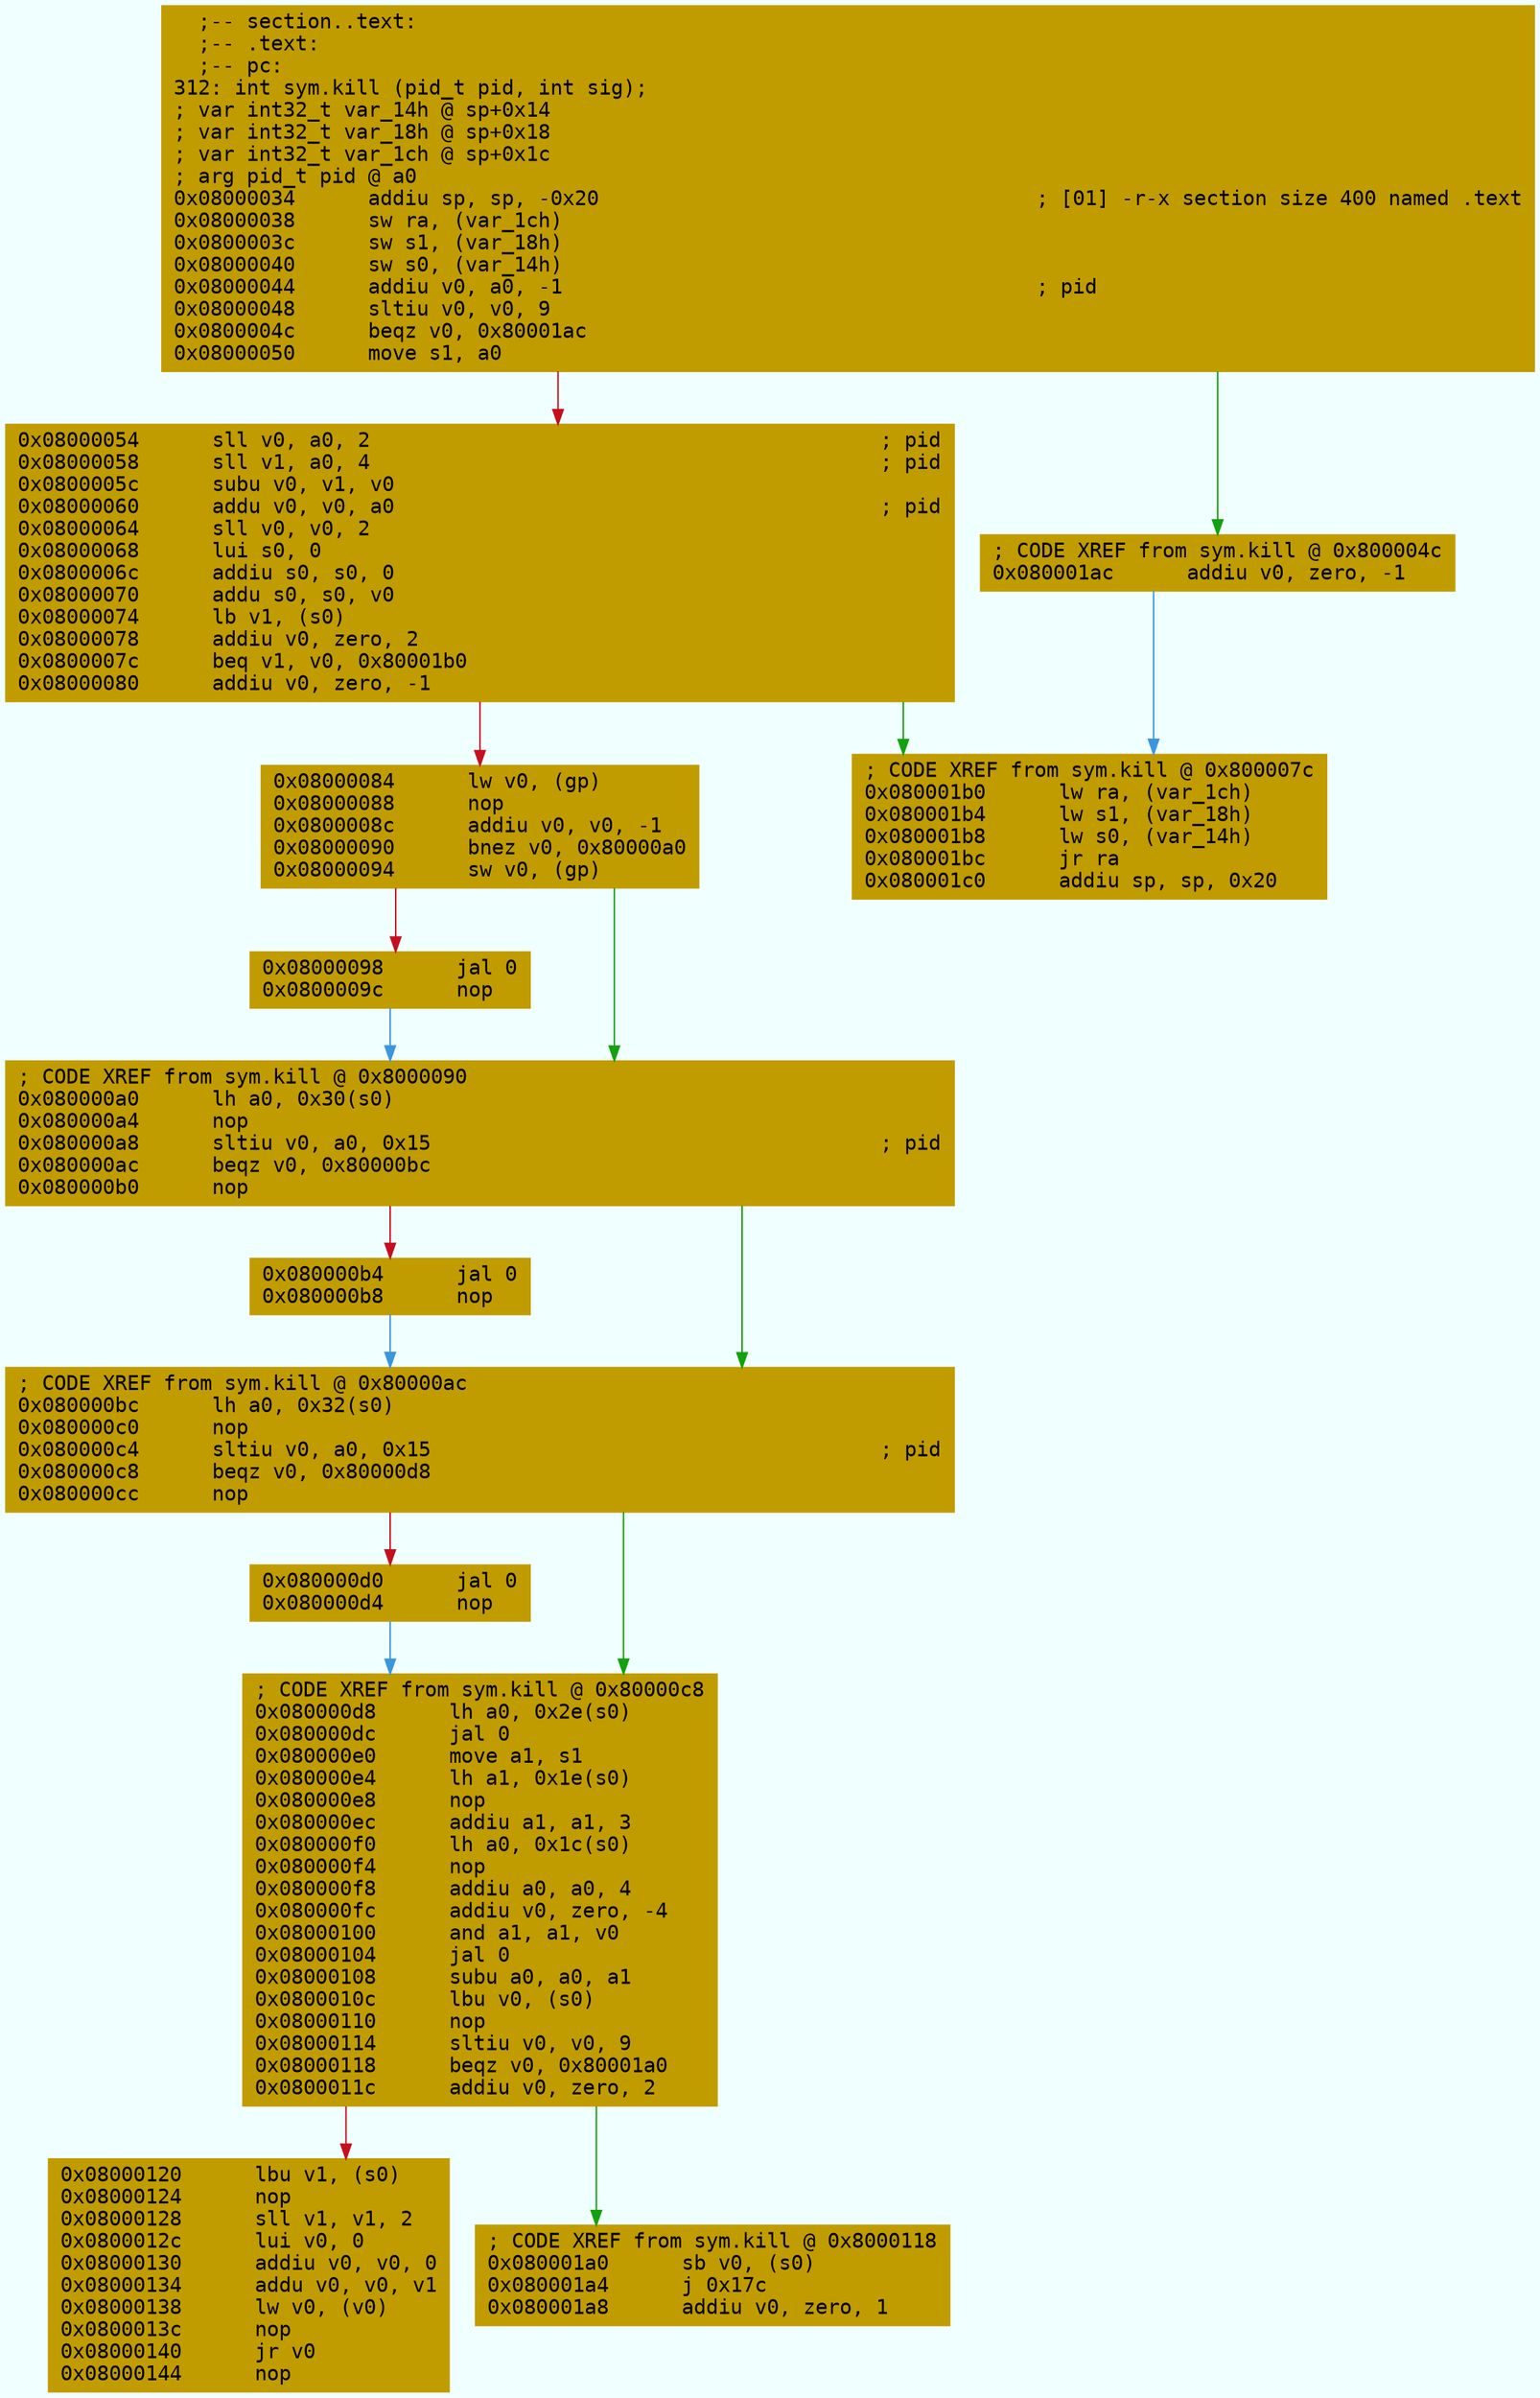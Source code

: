 digraph code {
	graph [bgcolor=azure fontsize=8 fontname="Courier" splines="ortho"];
	node [fillcolor=gray style=filled shape=box];
	edge [arrowhead="normal"];
	"0x08000034" [URL="sym.kill/0x08000034", fillcolor="#c19c00",color="#c19c00", fontname="Courier",label="  ;-- section..text:\l  ;-- .text:\l  ;-- pc:\l312: int sym.kill (pid_t pid, int sig);\l; var int32_t var_14h @ sp+0x14\l; var int32_t var_18h @ sp+0x18\l; var int32_t var_1ch @ sp+0x1c\l; arg pid_t pid @ a0\l0x08000034      addiu sp, sp, -0x20                                    ; [01] -r-x section size 400 named .text\l0x08000038      sw ra, (var_1ch)\l0x0800003c      sw s1, (var_18h)\l0x08000040      sw s0, (var_14h)\l0x08000044      addiu v0, a0, -1                                       ; pid\l0x08000048      sltiu v0, v0, 9\l0x0800004c      beqz v0, 0x80001ac\l0x08000050      move s1, a0\l"]
	"0x08000054" [URL="sym.kill/0x08000054", fillcolor="#c19c00",color="#c19c00", fontname="Courier",label="0x08000054      sll v0, a0, 2                                          ; pid\l0x08000058      sll v1, a0, 4                                          ; pid\l0x0800005c      subu v0, v1, v0\l0x08000060      addu v0, v0, a0                                        ; pid\l0x08000064      sll v0, v0, 2\l0x08000068      lui s0, 0\l0x0800006c      addiu s0, s0, 0\l0x08000070      addu s0, s0, v0\l0x08000074      lb v1, (s0)\l0x08000078      addiu v0, zero, 2\l0x0800007c      beq v1, v0, 0x80001b0\l0x08000080      addiu v0, zero, -1\l"]
	"0x08000084" [URL="sym.kill/0x08000084", fillcolor="#c19c00",color="#c19c00", fontname="Courier",label="0x08000084      lw v0, (gp)\l0x08000088      nop\l0x0800008c      addiu v0, v0, -1\l0x08000090      bnez v0, 0x80000a0\l0x08000094      sw v0, (gp)\l"]
	"0x08000098" [URL="sym.kill/0x08000098", fillcolor="#c19c00",color="#c19c00", fontname="Courier",label="0x08000098      jal 0\l0x0800009c      nop\l"]
	"0x080000a0" [URL="sym.kill/0x080000a0", fillcolor="#c19c00",color="#c19c00", fontname="Courier",label="; CODE XREF from sym.kill @ 0x8000090\l0x080000a0      lh a0, 0x30(s0)\l0x080000a4      nop\l0x080000a8      sltiu v0, a0, 0x15                                     ; pid\l0x080000ac      beqz v0, 0x80000bc\l0x080000b0      nop\l"]
	"0x080000b4" [URL="sym.kill/0x080000b4", fillcolor="#c19c00",color="#c19c00", fontname="Courier",label="0x080000b4      jal 0\l0x080000b8      nop\l"]
	"0x080000bc" [URL="sym.kill/0x080000bc", fillcolor="#c19c00",color="#c19c00", fontname="Courier",label="; CODE XREF from sym.kill @ 0x80000ac\l0x080000bc      lh a0, 0x32(s0)\l0x080000c0      nop\l0x080000c4      sltiu v0, a0, 0x15                                     ; pid\l0x080000c8      beqz v0, 0x80000d8\l0x080000cc      nop\l"]
	"0x080000d0" [URL="sym.kill/0x080000d0", fillcolor="#c19c00",color="#c19c00", fontname="Courier",label="0x080000d0      jal 0\l0x080000d4      nop\l"]
	"0x080000d8" [URL="sym.kill/0x080000d8", fillcolor="#c19c00",color="#c19c00", fontname="Courier",label="; CODE XREF from sym.kill @ 0x80000c8\l0x080000d8      lh a0, 0x2e(s0)\l0x080000dc      jal 0\l0x080000e0      move a1, s1\l0x080000e4      lh a1, 0x1e(s0)\l0x080000e8      nop\l0x080000ec      addiu a1, a1, 3\l0x080000f0      lh a0, 0x1c(s0)\l0x080000f4      nop\l0x080000f8      addiu a0, a0, 4\l0x080000fc      addiu v0, zero, -4\l0x08000100      and a1, a1, v0\l0x08000104      jal 0\l0x08000108      subu a0, a0, a1\l0x0800010c      lbu v0, (s0)\l0x08000110      nop\l0x08000114      sltiu v0, v0, 9\l0x08000118      beqz v0, 0x80001a0\l0x0800011c      addiu v0, zero, 2\l"]
	"0x08000120" [URL="sym.kill/0x08000120", fillcolor="#c19c00",color="#c19c00", fontname="Courier",label="0x08000120      lbu v1, (s0)\l0x08000124      nop\l0x08000128      sll v1, v1, 2\l0x0800012c      lui v0, 0\l0x08000130      addiu v0, v0, 0\l0x08000134      addu v0, v0, v1\l0x08000138      lw v0, (v0)\l0x0800013c      nop\l0x08000140      jr v0\l0x08000144      nop\l"]
	"0x080001a0" [URL="sym.kill/0x080001a0", fillcolor="#c19c00",color="#c19c00", fontname="Courier",label="; CODE XREF from sym.kill @ 0x8000118\l0x080001a0      sb v0, (s0)\l0x080001a4      j 0x17c\l0x080001a8      addiu v0, zero, 1\l"]
	"0x080001ac" [URL="sym.kill/0x080001ac", fillcolor="#c19c00",color="#c19c00", fontname="Courier",label="; CODE XREF from sym.kill @ 0x800004c\l0x080001ac      addiu v0, zero, -1\l"]
	"0x080001b0" [URL="sym.kill/0x080001b0", fillcolor="#c19c00",color="#c19c00", fontname="Courier",label="; CODE XREF from sym.kill @ 0x800007c\l0x080001b0      lw ra, (var_1ch)\l0x080001b4      lw s1, (var_18h)\l0x080001b8      lw s0, (var_14h)\l0x080001bc      jr ra\l0x080001c0      addiu sp, sp, 0x20\l"]
        "0x08000034" -> "0x080001ac" [color="#13a10e"];
        "0x08000034" -> "0x08000054" [color="#c50f1f"];
        "0x08000054" -> "0x080001b0" [color="#13a10e"];
        "0x08000054" -> "0x08000084" [color="#c50f1f"];
        "0x08000084" -> "0x080000a0" [color="#13a10e"];
        "0x08000084" -> "0x08000098" [color="#c50f1f"];
        "0x08000098" -> "0x080000a0" [color="#3a96dd"];
        "0x080000a0" -> "0x080000bc" [color="#13a10e"];
        "0x080000a0" -> "0x080000b4" [color="#c50f1f"];
        "0x080000b4" -> "0x080000bc" [color="#3a96dd"];
        "0x080000bc" -> "0x080000d8" [color="#13a10e"];
        "0x080000bc" -> "0x080000d0" [color="#c50f1f"];
        "0x080000d0" -> "0x080000d8" [color="#3a96dd"];
        "0x080000d8" -> "0x080001a0" [color="#13a10e"];
        "0x080000d8" -> "0x08000120" [color="#c50f1f"];
        "0x080001ac" -> "0x080001b0" [color="#3a96dd"];
}
